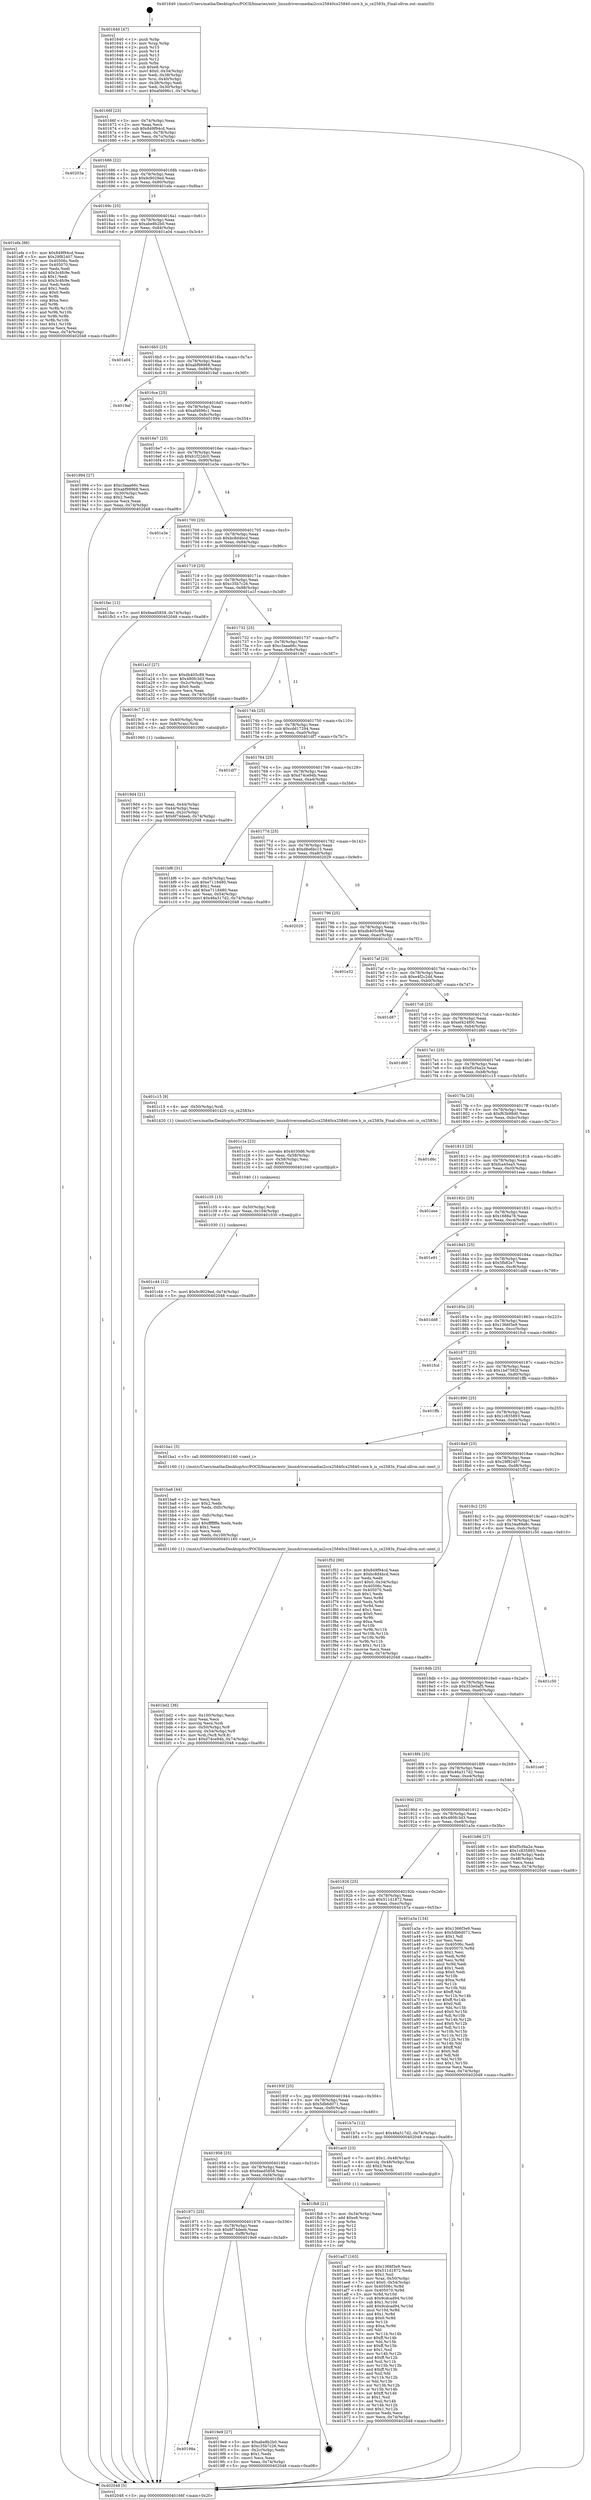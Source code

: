 digraph "0x401640" {
  label = "0x401640 (/mnt/c/Users/mathe/Desktop/tcc/POCII/binaries/extr_linuxdriversmediai2ccx25840cx25840-core.h_is_cx2583x_Final-ollvm.out::main(0))"
  labelloc = "t"
  node[shape=record]

  Entry [label="",width=0.3,height=0.3,shape=circle,fillcolor=black,style=filled]
  "0x40166f" [label="{
     0x40166f [23]\l
     | [instrs]\l
     &nbsp;&nbsp;0x40166f \<+3\>: mov -0x74(%rbp),%eax\l
     &nbsp;&nbsp;0x401672 \<+2\>: mov %eax,%ecx\l
     &nbsp;&nbsp;0x401674 \<+6\>: sub $0x849f94cd,%ecx\l
     &nbsp;&nbsp;0x40167a \<+3\>: mov %eax,-0x78(%rbp)\l
     &nbsp;&nbsp;0x40167d \<+3\>: mov %ecx,-0x7c(%rbp)\l
     &nbsp;&nbsp;0x401680 \<+6\>: je 000000000040203a \<main+0x9fa\>\l
  }"]
  "0x40203a" [label="{
     0x40203a\l
  }", style=dashed]
  "0x401686" [label="{
     0x401686 [22]\l
     | [instrs]\l
     &nbsp;&nbsp;0x401686 \<+5\>: jmp 000000000040168b \<main+0x4b\>\l
     &nbsp;&nbsp;0x40168b \<+3\>: mov -0x78(%rbp),%eax\l
     &nbsp;&nbsp;0x40168e \<+5\>: sub $0x9c9029ed,%eax\l
     &nbsp;&nbsp;0x401693 \<+3\>: mov %eax,-0x80(%rbp)\l
     &nbsp;&nbsp;0x401696 \<+6\>: je 0000000000401efa \<main+0x8ba\>\l
  }"]
  Exit [label="",width=0.3,height=0.3,shape=circle,fillcolor=black,style=filled,peripheries=2]
  "0x401efa" [label="{
     0x401efa [88]\l
     | [instrs]\l
     &nbsp;&nbsp;0x401efa \<+5\>: mov $0x849f94cd,%eax\l
     &nbsp;&nbsp;0x401eff \<+5\>: mov $0x29f82407,%ecx\l
     &nbsp;&nbsp;0x401f04 \<+7\>: mov 0x40506c,%edx\l
     &nbsp;&nbsp;0x401f0b \<+7\>: mov 0x405070,%esi\l
     &nbsp;&nbsp;0x401f12 \<+2\>: mov %edx,%edi\l
     &nbsp;&nbsp;0x401f14 \<+6\>: add $0x3c4fc9e,%edi\l
     &nbsp;&nbsp;0x401f1a \<+3\>: sub $0x1,%edi\l
     &nbsp;&nbsp;0x401f1d \<+6\>: sub $0x3c4fc9e,%edi\l
     &nbsp;&nbsp;0x401f23 \<+3\>: imul %edi,%edx\l
     &nbsp;&nbsp;0x401f26 \<+3\>: and $0x1,%edx\l
     &nbsp;&nbsp;0x401f29 \<+3\>: cmp $0x0,%edx\l
     &nbsp;&nbsp;0x401f2c \<+4\>: sete %r8b\l
     &nbsp;&nbsp;0x401f30 \<+3\>: cmp $0xa,%esi\l
     &nbsp;&nbsp;0x401f33 \<+4\>: setl %r9b\l
     &nbsp;&nbsp;0x401f37 \<+3\>: mov %r8b,%r10b\l
     &nbsp;&nbsp;0x401f3a \<+3\>: and %r9b,%r10b\l
     &nbsp;&nbsp;0x401f3d \<+3\>: xor %r9b,%r8b\l
     &nbsp;&nbsp;0x401f40 \<+3\>: or %r8b,%r10b\l
     &nbsp;&nbsp;0x401f43 \<+4\>: test $0x1,%r10b\l
     &nbsp;&nbsp;0x401f47 \<+3\>: cmovne %ecx,%eax\l
     &nbsp;&nbsp;0x401f4a \<+3\>: mov %eax,-0x74(%rbp)\l
     &nbsp;&nbsp;0x401f4d \<+5\>: jmp 0000000000402048 \<main+0xa08\>\l
  }"]
  "0x40169c" [label="{
     0x40169c [25]\l
     | [instrs]\l
     &nbsp;&nbsp;0x40169c \<+5\>: jmp 00000000004016a1 \<main+0x61\>\l
     &nbsp;&nbsp;0x4016a1 \<+3\>: mov -0x78(%rbp),%eax\l
     &nbsp;&nbsp;0x4016a4 \<+5\>: sub $0xabe8b2b0,%eax\l
     &nbsp;&nbsp;0x4016a9 \<+6\>: mov %eax,-0x84(%rbp)\l
     &nbsp;&nbsp;0x4016af \<+6\>: je 0000000000401a04 \<main+0x3c4\>\l
  }"]
  "0x401c44" [label="{
     0x401c44 [12]\l
     | [instrs]\l
     &nbsp;&nbsp;0x401c44 \<+7\>: movl $0x9c9029ed,-0x74(%rbp)\l
     &nbsp;&nbsp;0x401c4b \<+5\>: jmp 0000000000402048 \<main+0xa08\>\l
  }"]
  "0x401a04" [label="{
     0x401a04\l
  }", style=dashed]
  "0x4016b5" [label="{
     0x4016b5 [25]\l
     | [instrs]\l
     &nbsp;&nbsp;0x4016b5 \<+5\>: jmp 00000000004016ba \<main+0x7a\>\l
     &nbsp;&nbsp;0x4016ba \<+3\>: mov -0x78(%rbp),%eax\l
     &nbsp;&nbsp;0x4016bd \<+5\>: sub $0xabf98968,%eax\l
     &nbsp;&nbsp;0x4016c2 \<+6\>: mov %eax,-0x88(%rbp)\l
     &nbsp;&nbsp;0x4016c8 \<+6\>: je 00000000004019af \<main+0x36f\>\l
  }"]
  "0x401c35" [label="{
     0x401c35 [15]\l
     | [instrs]\l
     &nbsp;&nbsp;0x401c35 \<+4\>: mov -0x50(%rbp),%rdi\l
     &nbsp;&nbsp;0x401c39 \<+6\>: mov %eax,-0x104(%rbp)\l
     &nbsp;&nbsp;0x401c3f \<+5\>: call 0000000000401030 \<free@plt\>\l
     | [calls]\l
     &nbsp;&nbsp;0x401030 \{1\} (unknown)\l
  }"]
  "0x4019af" [label="{
     0x4019af\l
  }", style=dashed]
  "0x4016ce" [label="{
     0x4016ce [25]\l
     | [instrs]\l
     &nbsp;&nbsp;0x4016ce \<+5\>: jmp 00000000004016d3 \<main+0x93\>\l
     &nbsp;&nbsp;0x4016d3 \<+3\>: mov -0x78(%rbp),%eax\l
     &nbsp;&nbsp;0x4016d6 \<+5\>: sub $0xaf4696c1,%eax\l
     &nbsp;&nbsp;0x4016db \<+6\>: mov %eax,-0x8c(%rbp)\l
     &nbsp;&nbsp;0x4016e1 \<+6\>: je 0000000000401994 \<main+0x354\>\l
  }"]
  "0x401c1e" [label="{
     0x401c1e [23]\l
     | [instrs]\l
     &nbsp;&nbsp;0x401c1e \<+10\>: movabs $0x4030d6,%rdi\l
     &nbsp;&nbsp;0x401c28 \<+3\>: mov %eax,-0x58(%rbp)\l
     &nbsp;&nbsp;0x401c2b \<+3\>: mov -0x58(%rbp),%esi\l
     &nbsp;&nbsp;0x401c2e \<+2\>: mov $0x0,%al\l
     &nbsp;&nbsp;0x401c30 \<+5\>: call 0000000000401040 \<printf@plt\>\l
     | [calls]\l
     &nbsp;&nbsp;0x401040 \{1\} (unknown)\l
  }"]
  "0x401994" [label="{
     0x401994 [27]\l
     | [instrs]\l
     &nbsp;&nbsp;0x401994 \<+5\>: mov $0xc3aaa66c,%eax\l
     &nbsp;&nbsp;0x401999 \<+5\>: mov $0xabf98968,%ecx\l
     &nbsp;&nbsp;0x40199e \<+3\>: mov -0x30(%rbp),%edx\l
     &nbsp;&nbsp;0x4019a1 \<+3\>: cmp $0x2,%edx\l
     &nbsp;&nbsp;0x4019a4 \<+3\>: cmovne %ecx,%eax\l
     &nbsp;&nbsp;0x4019a7 \<+3\>: mov %eax,-0x74(%rbp)\l
     &nbsp;&nbsp;0x4019aa \<+5\>: jmp 0000000000402048 \<main+0xa08\>\l
  }"]
  "0x4016e7" [label="{
     0x4016e7 [25]\l
     | [instrs]\l
     &nbsp;&nbsp;0x4016e7 \<+5\>: jmp 00000000004016ec \<main+0xac\>\l
     &nbsp;&nbsp;0x4016ec \<+3\>: mov -0x78(%rbp),%eax\l
     &nbsp;&nbsp;0x4016ef \<+5\>: sub $0xb1f22dc0,%eax\l
     &nbsp;&nbsp;0x4016f4 \<+6\>: mov %eax,-0x90(%rbp)\l
     &nbsp;&nbsp;0x4016fa \<+6\>: je 0000000000401e3e \<main+0x7fe\>\l
  }"]
  "0x402048" [label="{
     0x402048 [5]\l
     | [instrs]\l
     &nbsp;&nbsp;0x402048 \<+5\>: jmp 000000000040166f \<main+0x2f\>\l
  }"]
  "0x401640" [label="{
     0x401640 [47]\l
     | [instrs]\l
     &nbsp;&nbsp;0x401640 \<+1\>: push %rbp\l
     &nbsp;&nbsp;0x401641 \<+3\>: mov %rsp,%rbp\l
     &nbsp;&nbsp;0x401644 \<+2\>: push %r15\l
     &nbsp;&nbsp;0x401646 \<+2\>: push %r14\l
     &nbsp;&nbsp;0x401648 \<+2\>: push %r13\l
     &nbsp;&nbsp;0x40164a \<+2\>: push %r12\l
     &nbsp;&nbsp;0x40164c \<+1\>: push %rbx\l
     &nbsp;&nbsp;0x40164d \<+7\>: sub $0xe8,%rsp\l
     &nbsp;&nbsp;0x401654 \<+7\>: movl $0x0,-0x34(%rbp)\l
     &nbsp;&nbsp;0x40165b \<+3\>: mov %edi,-0x38(%rbp)\l
     &nbsp;&nbsp;0x40165e \<+4\>: mov %rsi,-0x40(%rbp)\l
     &nbsp;&nbsp;0x401662 \<+3\>: mov -0x38(%rbp),%edi\l
     &nbsp;&nbsp;0x401665 \<+3\>: mov %edi,-0x30(%rbp)\l
     &nbsp;&nbsp;0x401668 \<+7\>: movl $0xaf4696c1,-0x74(%rbp)\l
  }"]
  "0x401bd2" [label="{
     0x401bd2 [36]\l
     | [instrs]\l
     &nbsp;&nbsp;0x401bd2 \<+6\>: mov -0x100(%rbp),%ecx\l
     &nbsp;&nbsp;0x401bd8 \<+3\>: imul %eax,%ecx\l
     &nbsp;&nbsp;0x401bdb \<+3\>: movslq %ecx,%rdi\l
     &nbsp;&nbsp;0x401bde \<+4\>: mov -0x50(%rbp),%r8\l
     &nbsp;&nbsp;0x401be2 \<+4\>: movslq -0x54(%rbp),%r9\l
     &nbsp;&nbsp;0x401be6 \<+4\>: mov %rdi,(%r8,%r9,8)\l
     &nbsp;&nbsp;0x401bea \<+7\>: movl $0xd74ce94b,-0x74(%rbp)\l
     &nbsp;&nbsp;0x401bf1 \<+5\>: jmp 0000000000402048 \<main+0xa08\>\l
  }"]
  "0x401e3e" [label="{
     0x401e3e\l
  }", style=dashed]
  "0x401700" [label="{
     0x401700 [25]\l
     | [instrs]\l
     &nbsp;&nbsp;0x401700 \<+5\>: jmp 0000000000401705 \<main+0xc5\>\l
     &nbsp;&nbsp;0x401705 \<+3\>: mov -0x78(%rbp),%eax\l
     &nbsp;&nbsp;0x401708 \<+5\>: sub $0xbc8d4bcd,%eax\l
     &nbsp;&nbsp;0x40170d \<+6\>: mov %eax,-0x94(%rbp)\l
     &nbsp;&nbsp;0x401713 \<+6\>: je 0000000000401fac \<main+0x96c\>\l
  }"]
  "0x401ba6" [label="{
     0x401ba6 [44]\l
     | [instrs]\l
     &nbsp;&nbsp;0x401ba6 \<+2\>: xor %ecx,%ecx\l
     &nbsp;&nbsp;0x401ba8 \<+5\>: mov $0x2,%edx\l
     &nbsp;&nbsp;0x401bad \<+6\>: mov %edx,-0xfc(%rbp)\l
     &nbsp;&nbsp;0x401bb3 \<+1\>: cltd\l
     &nbsp;&nbsp;0x401bb4 \<+6\>: mov -0xfc(%rbp),%esi\l
     &nbsp;&nbsp;0x401bba \<+2\>: idiv %esi\l
     &nbsp;&nbsp;0x401bbc \<+6\>: imul $0xfffffffe,%edx,%edx\l
     &nbsp;&nbsp;0x401bc2 \<+3\>: sub $0x1,%ecx\l
     &nbsp;&nbsp;0x401bc5 \<+2\>: sub %ecx,%edx\l
     &nbsp;&nbsp;0x401bc7 \<+6\>: mov %edx,-0x100(%rbp)\l
     &nbsp;&nbsp;0x401bcd \<+5\>: call 0000000000401160 \<next_i\>\l
     | [calls]\l
     &nbsp;&nbsp;0x401160 \{1\} (/mnt/c/Users/mathe/Desktop/tcc/POCII/binaries/extr_linuxdriversmediai2ccx25840cx25840-core.h_is_cx2583x_Final-ollvm.out::next_i)\l
  }"]
  "0x401fac" [label="{
     0x401fac [12]\l
     | [instrs]\l
     &nbsp;&nbsp;0x401fac \<+7\>: movl $0x6eed5858,-0x74(%rbp)\l
     &nbsp;&nbsp;0x401fb3 \<+5\>: jmp 0000000000402048 \<main+0xa08\>\l
  }"]
  "0x401719" [label="{
     0x401719 [25]\l
     | [instrs]\l
     &nbsp;&nbsp;0x401719 \<+5\>: jmp 000000000040171e \<main+0xde\>\l
     &nbsp;&nbsp;0x40171e \<+3\>: mov -0x78(%rbp),%eax\l
     &nbsp;&nbsp;0x401721 \<+5\>: sub $0xc35b7c26,%eax\l
     &nbsp;&nbsp;0x401726 \<+6\>: mov %eax,-0x98(%rbp)\l
     &nbsp;&nbsp;0x40172c \<+6\>: je 0000000000401a1f \<main+0x3df\>\l
  }"]
  "0x401ad7" [label="{
     0x401ad7 [163]\l
     | [instrs]\l
     &nbsp;&nbsp;0x401ad7 \<+5\>: mov $0x1366f3e9,%ecx\l
     &nbsp;&nbsp;0x401adc \<+5\>: mov $0x511d1872,%edx\l
     &nbsp;&nbsp;0x401ae1 \<+3\>: mov $0x1,%sil\l
     &nbsp;&nbsp;0x401ae4 \<+4\>: mov %rax,-0x50(%rbp)\l
     &nbsp;&nbsp;0x401ae8 \<+7\>: movl $0x0,-0x54(%rbp)\l
     &nbsp;&nbsp;0x401aef \<+8\>: mov 0x40506c,%r8d\l
     &nbsp;&nbsp;0x401af7 \<+8\>: mov 0x405070,%r9d\l
     &nbsp;&nbsp;0x401aff \<+3\>: mov %r8d,%r10d\l
     &nbsp;&nbsp;0x401b02 \<+7\>: sub $0x9cdcad94,%r10d\l
     &nbsp;&nbsp;0x401b09 \<+4\>: sub $0x1,%r10d\l
     &nbsp;&nbsp;0x401b0d \<+7\>: add $0x9cdcad94,%r10d\l
     &nbsp;&nbsp;0x401b14 \<+4\>: imul %r10d,%r8d\l
     &nbsp;&nbsp;0x401b18 \<+4\>: and $0x1,%r8d\l
     &nbsp;&nbsp;0x401b1c \<+4\>: cmp $0x0,%r8d\l
     &nbsp;&nbsp;0x401b20 \<+4\>: sete %r11b\l
     &nbsp;&nbsp;0x401b24 \<+4\>: cmp $0xa,%r9d\l
     &nbsp;&nbsp;0x401b28 \<+3\>: setl %bl\l
     &nbsp;&nbsp;0x401b2b \<+3\>: mov %r11b,%r14b\l
     &nbsp;&nbsp;0x401b2e \<+4\>: xor $0xff,%r14b\l
     &nbsp;&nbsp;0x401b32 \<+3\>: mov %bl,%r15b\l
     &nbsp;&nbsp;0x401b35 \<+4\>: xor $0xff,%r15b\l
     &nbsp;&nbsp;0x401b39 \<+4\>: xor $0x1,%sil\l
     &nbsp;&nbsp;0x401b3d \<+3\>: mov %r14b,%r12b\l
     &nbsp;&nbsp;0x401b40 \<+4\>: and $0xff,%r12b\l
     &nbsp;&nbsp;0x401b44 \<+3\>: and %sil,%r11b\l
     &nbsp;&nbsp;0x401b47 \<+3\>: mov %r15b,%r13b\l
     &nbsp;&nbsp;0x401b4a \<+4\>: and $0xff,%r13b\l
     &nbsp;&nbsp;0x401b4e \<+3\>: and %sil,%bl\l
     &nbsp;&nbsp;0x401b51 \<+3\>: or %r11b,%r12b\l
     &nbsp;&nbsp;0x401b54 \<+3\>: or %bl,%r13b\l
     &nbsp;&nbsp;0x401b57 \<+3\>: xor %r13b,%r12b\l
     &nbsp;&nbsp;0x401b5a \<+3\>: or %r15b,%r14b\l
     &nbsp;&nbsp;0x401b5d \<+4\>: xor $0xff,%r14b\l
     &nbsp;&nbsp;0x401b61 \<+4\>: or $0x1,%sil\l
     &nbsp;&nbsp;0x401b65 \<+3\>: and %sil,%r14b\l
     &nbsp;&nbsp;0x401b68 \<+3\>: or %r14b,%r12b\l
     &nbsp;&nbsp;0x401b6b \<+4\>: test $0x1,%r12b\l
     &nbsp;&nbsp;0x401b6f \<+3\>: cmovne %edx,%ecx\l
     &nbsp;&nbsp;0x401b72 \<+3\>: mov %ecx,-0x74(%rbp)\l
     &nbsp;&nbsp;0x401b75 \<+5\>: jmp 0000000000402048 \<main+0xa08\>\l
  }"]
  "0x401a1f" [label="{
     0x401a1f [27]\l
     | [instrs]\l
     &nbsp;&nbsp;0x401a1f \<+5\>: mov $0xdb405c89,%eax\l
     &nbsp;&nbsp;0x401a24 \<+5\>: mov $0x480fc3d3,%ecx\l
     &nbsp;&nbsp;0x401a29 \<+3\>: mov -0x2c(%rbp),%edx\l
     &nbsp;&nbsp;0x401a2c \<+3\>: cmp $0x0,%edx\l
     &nbsp;&nbsp;0x401a2f \<+3\>: cmove %ecx,%eax\l
     &nbsp;&nbsp;0x401a32 \<+3\>: mov %eax,-0x74(%rbp)\l
     &nbsp;&nbsp;0x401a35 \<+5\>: jmp 0000000000402048 \<main+0xa08\>\l
  }"]
  "0x401732" [label="{
     0x401732 [25]\l
     | [instrs]\l
     &nbsp;&nbsp;0x401732 \<+5\>: jmp 0000000000401737 \<main+0xf7\>\l
     &nbsp;&nbsp;0x401737 \<+3\>: mov -0x78(%rbp),%eax\l
     &nbsp;&nbsp;0x40173a \<+5\>: sub $0xc3aaa66c,%eax\l
     &nbsp;&nbsp;0x40173f \<+6\>: mov %eax,-0x9c(%rbp)\l
     &nbsp;&nbsp;0x401745 \<+6\>: je 00000000004019c7 \<main+0x387\>\l
  }"]
  "0x40198a" [label="{
     0x40198a\l
  }", style=dashed]
  "0x4019c7" [label="{
     0x4019c7 [13]\l
     | [instrs]\l
     &nbsp;&nbsp;0x4019c7 \<+4\>: mov -0x40(%rbp),%rax\l
     &nbsp;&nbsp;0x4019cb \<+4\>: mov 0x8(%rax),%rdi\l
     &nbsp;&nbsp;0x4019cf \<+5\>: call 0000000000401060 \<atoi@plt\>\l
     | [calls]\l
     &nbsp;&nbsp;0x401060 \{1\} (unknown)\l
  }"]
  "0x40174b" [label="{
     0x40174b [25]\l
     | [instrs]\l
     &nbsp;&nbsp;0x40174b \<+5\>: jmp 0000000000401750 \<main+0x110\>\l
     &nbsp;&nbsp;0x401750 \<+3\>: mov -0x78(%rbp),%eax\l
     &nbsp;&nbsp;0x401753 \<+5\>: sub $0xcdd17294,%eax\l
     &nbsp;&nbsp;0x401758 \<+6\>: mov %eax,-0xa0(%rbp)\l
     &nbsp;&nbsp;0x40175e \<+6\>: je 0000000000401df7 \<main+0x7b7\>\l
  }"]
  "0x4019d4" [label="{
     0x4019d4 [21]\l
     | [instrs]\l
     &nbsp;&nbsp;0x4019d4 \<+3\>: mov %eax,-0x44(%rbp)\l
     &nbsp;&nbsp;0x4019d7 \<+3\>: mov -0x44(%rbp),%eax\l
     &nbsp;&nbsp;0x4019da \<+3\>: mov %eax,-0x2c(%rbp)\l
     &nbsp;&nbsp;0x4019dd \<+7\>: movl $0x6f74deeb,-0x74(%rbp)\l
     &nbsp;&nbsp;0x4019e4 \<+5\>: jmp 0000000000402048 \<main+0xa08\>\l
  }"]
  "0x4019e9" [label="{
     0x4019e9 [27]\l
     | [instrs]\l
     &nbsp;&nbsp;0x4019e9 \<+5\>: mov $0xabe8b2b0,%eax\l
     &nbsp;&nbsp;0x4019ee \<+5\>: mov $0xc35b7c26,%ecx\l
     &nbsp;&nbsp;0x4019f3 \<+3\>: mov -0x2c(%rbp),%edx\l
     &nbsp;&nbsp;0x4019f6 \<+3\>: cmp $0x1,%edx\l
     &nbsp;&nbsp;0x4019f9 \<+3\>: cmovl %ecx,%eax\l
     &nbsp;&nbsp;0x4019fc \<+3\>: mov %eax,-0x74(%rbp)\l
     &nbsp;&nbsp;0x4019ff \<+5\>: jmp 0000000000402048 \<main+0xa08\>\l
  }"]
  "0x401df7" [label="{
     0x401df7\l
  }", style=dashed]
  "0x401764" [label="{
     0x401764 [25]\l
     | [instrs]\l
     &nbsp;&nbsp;0x401764 \<+5\>: jmp 0000000000401769 \<main+0x129\>\l
     &nbsp;&nbsp;0x401769 \<+3\>: mov -0x78(%rbp),%eax\l
     &nbsp;&nbsp;0x40176c \<+5\>: sub $0xd74ce94b,%eax\l
     &nbsp;&nbsp;0x401771 \<+6\>: mov %eax,-0xa4(%rbp)\l
     &nbsp;&nbsp;0x401777 \<+6\>: je 0000000000401bf6 \<main+0x5b6\>\l
  }"]
  "0x401971" [label="{
     0x401971 [25]\l
     | [instrs]\l
     &nbsp;&nbsp;0x401971 \<+5\>: jmp 0000000000401976 \<main+0x336\>\l
     &nbsp;&nbsp;0x401976 \<+3\>: mov -0x78(%rbp),%eax\l
     &nbsp;&nbsp;0x401979 \<+5\>: sub $0x6f74deeb,%eax\l
     &nbsp;&nbsp;0x40197e \<+6\>: mov %eax,-0xf8(%rbp)\l
     &nbsp;&nbsp;0x401984 \<+6\>: je 00000000004019e9 \<main+0x3a9\>\l
  }"]
  "0x401bf6" [label="{
     0x401bf6 [31]\l
     | [instrs]\l
     &nbsp;&nbsp;0x401bf6 \<+3\>: mov -0x54(%rbp),%eax\l
     &nbsp;&nbsp;0x401bf9 \<+5\>: sub $0xe7118480,%eax\l
     &nbsp;&nbsp;0x401bfe \<+3\>: add $0x1,%eax\l
     &nbsp;&nbsp;0x401c01 \<+5\>: add $0xe7118480,%eax\l
     &nbsp;&nbsp;0x401c06 \<+3\>: mov %eax,-0x54(%rbp)\l
     &nbsp;&nbsp;0x401c09 \<+7\>: movl $0x46a317d2,-0x74(%rbp)\l
     &nbsp;&nbsp;0x401c10 \<+5\>: jmp 0000000000402048 \<main+0xa08\>\l
  }"]
  "0x40177d" [label="{
     0x40177d [25]\l
     | [instrs]\l
     &nbsp;&nbsp;0x40177d \<+5\>: jmp 0000000000401782 \<main+0x142\>\l
     &nbsp;&nbsp;0x401782 \<+3\>: mov -0x78(%rbp),%eax\l
     &nbsp;&nbsp;0x401785 \<+5\>: sub $0xd8e6bc15,%eax\l
     &nbsp;&nbsp;0x40178a \<+6\>: mov %eax,-0xa8(%rbp)\l
     &nbsp;&nbsp;0x401790 \<+6\>: je 0000000000402029 \<main+0x9e9\>\l
  }"]
  "0x401fb8" [label="{
     0x401fb8 [21]\l
     | [instrs]\l
     &nbsp;&nbsp;0x401fb8 \<+3\>: mov -0x34(%rbp),%eax\l
     &nbsp;&nbsp;0x401fbb \<+7\>: add $0xe8,%rsp\l
     &nbsp;&nbsp;0x401fc2 \<+1\>: pop %rbx\l
     &nbsp;&nbsp;0x401fc3 \<+2\>: pop %r12\l
     &nbsp;&nbsp;0x401fc5 \<+2\>: pop %r13\l
     &nbsp;&nbsp;0x401fc7 \<+2\>: pop %r14\l
     &nbsp;&nbsp;0x401fc9 \<+2\>: pop %r15\l
     &nbsp;&nbsp;0x401fcb \<+1\>: pop %rbp\l
     &nbsp;&nbsp;0x401fcc \<+1\>: ret\l
  }"]
  "0x402029" [label="{
     0x402029\l
  }", style=dashed]
  "0x401796" [label="{
     0x401796 [25]\l
     | [instrs]\l
     &nbsp;&nbsp;0x401796 \<+5\>: jmp 000000000040179b \<main+0x15b\>\l
     &nbsp;&nbsp;0x40179b \<+3\>: mov -0x78(%rbp),%eax\l
     &nbsp;&nbsp;0x40179e \<+5\>: sub $0xdb405c89,%eax\l
     &nbsp;&nbsp;0x4017a3 \<+6\>: mov %eax,-0xac(%rbp)\l
     &nbsp;&nbsp;0x4017a9 \<+6\>: je 0000000000401e32 \<main+0x7f2\>\l
  }"]
  "0x401958" [label="{
     0x401958 [25]\l
     | [instrs]\l
     &nbsp;&nbsp;0x401958 \<+5\>: jmp 000000000040195d \<main+0x31d\>\l
     &nbsp;&nbsp;0x40195d \<+3\>: mov -0x78(%rbp),%eax\l
     &nbsp;&nbsp;0x401960 \<+5\>: sub $0x6eed5858,%eax\l
     &nbsp;&nbsp;0x401965 \<+6\>: mov %eax,-0xf4(%rbp)\l
     &nbsp;&nbsp;0x40196b \<+6\>: je 0000000000401fb8 \<main+0x978\>\l
  }"]
  "0x401e32" [label="{
     0x401e32\l
  }", style=dashed]
  "0x4017af" [label="{
     0x4017af [25]\l
     | [instrs]\l
     &nbsp;&nbsp;0x4017af \<+5\>: jmp 00000000004017b4 \<main+0x174\>\l
     &nbsp;&nbsp;0x4017b4 \<+3\>: mov -0x78(%rbp),%eax\l
     &nbsp;&nbsp;0x4017b7 \<+5\>: sub $0xe4f2c2dd,%eax\l
     &nbsp;&nbsp;0x4017bc \<+6\>: mov %eax,-0xb0(%rbp)\l
     &nbsp;&nbsp;0x4017c2 \<+6\>: je 0000000000401d87 \<main+0x747\>\l
  }"]
  "0x401ac0" [label="{
     0x401ac0 [23]\l
     | [instrs]\l
     &nbsp;&nbsp;0x401ac0 \<+7\>: movl $0x1,-0x48(%rbp)\l
     &nbsp;&nbsp;0x401ac7 \<+4\>: movslq -0x48(%rbp),%rax\l
     &nbsp;&nbsp;0x401acb \<+4\>: shl $0x3,%rax\l
     &nbsp;&nbsp;0x401acf \<+3\>: mov %rax,%rdi\l
     &nbsp;&nbsp;0x401ad2 \<+5\>: call 0000000000401050 \<malloc@plt\>\l
     | [calls]\l
     &nbsp;&nbsp;0x401050 \{1\} (unknown)\l
  }"]
  "0x401d87" [label="{
     0x401d87\l
  }", style=dashed]
  "0x4017c8" [label="{
     0x4017c8 [25]\l
     | [instrs]\l
     &nbsp;&nbsp;0x4017c8 \<+5\>: jmp 00000000004017cd \<main+0x18d\>\l
     &nbsp;&nbsp;0x4017cd \<+3\>: mov -0x78(%rbp),%eax\l
     &nbsp;&nbsp;0x4017d0 \<+5\>: sub $0xef424f00,%eax\l
     &nbsp;&nbsp;0x4017d5 \<+6\>: mov %eax,-0xb4(%rbp)\l
     &nbsp;&nbsp;0x4017db \<+6\>: je 0000000000401d60 \<main+0x720\>\l
  }"]
  "0x40193f" [label="{
     0x40193f [25]\l
     | [instrs]\l
     &nbsp;&nbsp;0x40193f \<+5\>: jmp 0000000000401944 \<main+0x304\>\l
     &nbsp;&nbsp;0x401944 \<+3\>: mov -0x78(%rbp),%eax\l
     &nbsp;&nbsp;0x401947 \<+5\>: sub $0x5db6d071,%eax\l
     &nbsp;&nbsp;0x40194c \<+6\>: mov %eax,-0xf0(%rbp)\l
     &nbsp;&nbsp;0x401952 \<+6\>: je 0000000000401ac0 \<main+0x480\>\l
  }"]
  "0x401d60" [label="{
     0x401d60\l
  }", style=dashed]
  "0x4017e1" [label="{
     0x4017e1 [25]\l
     | [instrs]\l
     &nbsp;&nbsp;0x4017e1 \<+5\>: jmp 00000000004017e6 \<main+0x1a6\>\l
     &nbsp;&nbsp;0x4017e6 \<+3\>: mov -0x78(%rbp),%eax\l
     &nbsp;&nbsp;0x4017e9 \<+5\>: sub $0xf5cf4a2e,%eax\l
     &nbsp;&nbsp;0x4017ee \<+6\>: mov %eax,-0xb8(%rbp)\l
     &nbsp;&nbsp;0x4017f4 \<+6\>: je 0000000000401c15 \<main+0x5d5\>\l
  }"]
  "0x401b7a" [label="{
     0x401b7a [12]\l
     | [instrs]\l
     &nbsp;&nbsp;0x401b7a \<+7\>: movl $0x46a317d2,-0x74(%rbp)\l
     &nbsp;&nbsp;0x401b81 \<+5\>: jmp 0000000000402048 \<main+0xa08\>\l
  }"]
  "0x401c15" [label="{
     0x401c15 [9]\l
     | [instrs]\l
     &nbsp;&nbsp;0x401c15 \<+4\>: mov -0x50(%rbp),%rdi\l
     &nbsp;&nbsp;0x401c19 \<+5\>: call 0000000000401420 \<is_cx2583x\>\l
     | [calls]\l
     &nbsp;&nbsp;0x401420 \{1\} (/mnt/c/Users/mathe/Desktop/tcc/POCII/binaries/extr_linuxdriversmediai2ccx25840cx25840-core.h_is_cx2583x_Final-ollvm.out::is_cx2583x)\l
  }"]
  "0x4017fa" [label="{
     0x4017fa [25]\l
     | [instrs]\l
     &nbsp;&nbsp;0x4017fa \<+5\>: jmp 00000000004017ff \<main+0x1bf\>\l
     &nbsp;&nbsp;0x4017ff \<+3\>: mov -0x78(%rbp),%eax\l
     &nbsp;&nbsp;0x401802 \<+5\>: sub $0xf63b98d0,%eax\l
     &nbsp;&nbsp;0x401807 \<+6\>: mov %eax,-0xbc(%rbp)\l
     &nbsp;&nbsp;0x40180d \<+6\>: je 0000000000401d6c \<main+0x72c\>\l
  }"]
  "0x401926" [label="{
     0x401926 [25]\l
     | [instrs]\l
     &nbsp;&nbsp;0x401926 \<+5\>: jmp 000000000040192b \<main+0x2eb\>\l
     &nbsp;&nbsp;0x40192b \<+3\>: mov -0x78(%rbp),%eax\l
     &nbsp;&nbsp;0x40192e \<+5\>: sub $0x511d1872,%eax\l
     &nbsp;&nbsp;0x401933 \<+6\>: mov %eax,-0xec(%rbp)\l
     &nbsp;&nbsp;0x401939 \<+6\>: je 0000000000401b7a \<main+0x53a\>\l
  }"]
  "0x401d6c" [label="{
     0x401d6c\l
  }", style=dashed]
  "0x401813" [label="{
     0x401813 [25]\l
     | [instrs]\l
     &nbsp;&nbsp;0x401813 \<+5\>: jmp 0000000000401818 \<main+0x1d8\>\l
     &nbsp;&nbsp;0x401818 \<+3\>: mov -0x78(%rbp),%eax\l
     &nbsp;&nbsp;0x40181b \<+5\>: sub $0xfca45ea5,%eax\l
     &nbsp;&nbsp;0x401820 \<+6\>: mov %eax,-0xc0(%rbp)\l
     &nbsp;&nbsp;0x401826 \<+6\>: je 0000000000401eee \<main+0x8ae\>\l
  }"]
  "0x401a3a" [label="{
     0x401a3a [134]\l
     | [instrs]\l
     &nbsp;&nbsp;0x401a3a \<+5\>: mov $0x1366f3e9,%eax\l
     &nbsp;&nbsp;0x401a3f \<+5\>: mov $0x5db6d071,%ecx\l
     &nbsp;&nbsp;0x401a44 \<+2\>: mov $0x1,%dl\l
     &nbsp;&nbsp;0x401a46 \<+2\>: xor %esi,%esi\l
     &nbsp;&nbsp;0x401a48 \<+7\>: mov 0x40506c,%edi\l
     &nbsp;&nbsp;0x401a4f \<+8\>: mov 0x405070,%r8d\l
     &nbsp;&nbsp;0x401a57 \<+3\>: sub $0x1,%esi\l
     &nbsp;&nbsp;0x401a5a \<+3\>: mov %edi,%r9d\l
     &nbsp;&nbsp;0x401a5d \<+3\>: add %esi,%r9d\l
     &nbsp;&nbsp;0x401a60 \<+4\>: imul %r9d,%edi\l
     &nbsp;&nbsp;0x401a64 \<+3\>: and $0x1,%edi\l
     &nbsp;&nbsp;0x401a67 \<+3\>: cmp $0x0,%edi\l
     &nbsp;&nbsp;0x401a6a \<+4\>: sete %r10b\l
     &nbsp;&nbsp;0x401a6e \<+4\>: cmp $0xa,%r8d\l
     &nbsp;&nbsp;0x401a72 \<+4\>: setl %r11b\l
     &nbsp;&nbsp;0x401a76 \<+3\>: mov %r10b,%bl\l
     &nbsp;&nbsp;0x401a79 \<+3\>: xor $0xff,%bl\l
     &nbsp;&nbsp;0x401a7c \<+3\>: mov %r11b,%r14b\l
     &nbsp;&nbsp;0x401a7f \<+4\>: xor $0xff,%r14b\l
     &nbsp;&nbsp;0x401a83 \<+3\>: xor $0x0,%dl\l
     &nbsp;&nbsp;0x401a86 \<+3\>: mov %bl,%r15b\l
     &nbsp;&nbsp;0x401a89 \<+4\>: and $0x0,%r15b\l
     &nbsp;&nbsp;0x401a8d \<+3\>: and %dl,%r10b\l
     &nbsp;&nbsp;0x401a90 \<+3\>: mov %r14b,%r12b\l
     &nbsp;&nbsp;0x401a93 \<+4\>: and $0x0,%r12b\l
     &nbsp;&nbsp;0x401a97 \<+3\>: and %dl,%r11b\l
     &nbsp;&nbsp;0x401a9a \<+3\>: or %r10b,%r15b\l
     &nbsp;&nbsp;0x401a9d \<+3\>: or %r11b,%r12b\l
     &nbsp;&nbsp;0x401aa0 \<+3\>: xor %r12b,%r15b\l
     &nbsp;&nbsp;0x401aa3 \<+3\>: or %r14b,%bl\l
     &nbsp;&nbsp;0x401aa6 \<+3\>: xor $0xff,%bl\l
     &nbsp;&nbsp;0x401aa9 \<+3\>: or $0x0,%dl\l
     &nbsp;&nbsp;0x401aac \<+2\>: and %dl,%bl\l
     &nbsp;&nbsp;0x401aae \<+3\>: or %bl,%r15b\l
     &nbsp;&nbsp;0x401ab1 \<+4\>: test $0x1,%r15b\l
     &nbsp;&nbsp;0x401ab5 \<+3\>: cmovne %ecx,%eax\l
     &nbsp;&nbsp;0x401ab8 \<+3\>: mov %eax,-0x74(%rbp)\l
     &nbsp;&nbsp;0x401abb \<+5\>: jmp 0000000000402048 \<main+0xa08\>\l
  }"]
  "0x401eee" [label="{
     0x401eee\l
  }", style=dashed]
  "0x40182c" [label="{
     0x40182c [25]\l
     | [instrs]\l
     &nbsp;&nbsp;0x40182c \<+5\>: jmp 0000000000401831 \<main+0x1f1\>\l
     &nbsp;&nbsp;0x401831 \<+3\>: mov -0x78(%rbp),%eax\l
     &nbsp;&nbsp;0x401834 \<+5\>: sub $0x1688a76,%eax\l
     &nbsp;&nbsp;0x401839 \<+6\>: mov %eax,-0xc4(%rbp)\l
     &nbsp;&nbsp;0x40183f \<+6\>: je 0000000000401e91 \<main+0x851\>\l
  }"]
  "0x40190d" [label="{
     0x40190d [25]\l
     | [instrs]\l
     &nbsp;&nbsp;0x40190d \<+5\>: jmp 0000000000401912 \<main+0x2d2\>\l
     &nbsp;&nbsp;0x401912 \<+3\>: mov -0x78(%rbp),%eax\l
     &nbsp;&nbsp;0x401915 \<+5\>: sub $0x480fc3d3,%eax\l
     &nbsp;&nbsp;0x40191a \<+6\>: mov %eax,-0xe8(%rbp)\l
     &nbsp;&nbsp;0x401920 \<+6\>: je 0000000000401a3a \<main+0x3fa\>\l
  }"]
  "0x401e91" [label="{
     0x401e91\l
  }", style=dashed]
  "0x401845" [label="{
     0x401845 [25]\l
     | [instrs]\l
     &nbsp;&nbsp;0x401845 \<+5\>: jmp 000000000040184a \<main+0x20a\>\l
     &nbsp;&nbsp;0x40184a \<+3\>: mov -0x78(%rbp),%eax\l
     &nbsp;&nbsp;0x40184d \<+5\>: sub $0x5fb82e7,%eax\l
     &nbsp;&nbsp;0x401852 \<+6\>: mov %eax,-0xc8(%rbp)\l
     &nbsp;&nbsp;0x401858 \<+6\>: je 0000000000401dd8 \<main+0x798\>\l
  }"]
  "0x401b86" [label="{
     0x401b86 [27]\l
     | [instrs]\l
     &nbsp;&nbsp;0x401b86 \<+5\>: mov $0xf5cf4a2e,%eax\l
     &nbsp;&nbsp;0x401b8b \<+5\>: mov $0x1c835893,%ecx\l
     &nbsp;&nbsp;0x401b90 \<+3\>: mov -0x54(%rbp),%edx\l
     &nbsp;&nbsp;0x401b93 \<+3\>: cmp -0x48(%rbp),%edx\l
     &nbsp;&nbsp;0x401b96 \<+3\>: cmovl %ecx,%eax\l
     &nbsp;&nbsp;0x401b99 \<+3\>: mov %eax,-0x74(%rbp)\l
     &nbsp;&nbsp;0x401b9c \<+5\>: jmp 0000000000402048 \<main+0xa08\>\l
  }"]
  "0x401dd8" [label="{
     0x401dd8\l
  }", style=dashed]
  "0x40185e" [label="{
     0x40185e [25]\l
     | [instrs]\l
     &nbsp;&nbsp;0x40185e \<+5\>: jmp 0000000000401863 \<main+0x223\>\l
     &nbsp;&nbsp;0x401863 \<+3\>: mov -0x78(%rbp),%eax\l
     &nbsp;&nbsp;0x401866 \<+5\>: sub $0x1366f3e9,%eax\l
     &nbsp;&nbsp;0x40186b \<+6\>: mov %eax,-0xcc(%rbp)\l
     &nbsp;&nbsp;0x401871 \<+6\>: je 0000000000401fcd \<main+0x98d\>\l
  }"]
  "0x4018f4" [label="{
     0x4018f4 [25]\l
     | [instrs]\l
     &nbsp;&nbsp;0x4018f4 \<+5\>: jmp 00000000004018f9 \<main+0x2b9\>\l
     &nbsp;&nbsp;0x4018f9 \<+3\>: mov -0x78(%rbp),%eax\l
     &nbsp;&nbsp;0x4018fc \<+5\>: sub $0x46a317d2,%eax\l
     &nbsp;&nbsp;0x401901 \<+6\>: mov %eax,-0xe4(%rbp)\l
     &nbsp;&nbsp;0x401907 \<+6\>: je 0000000000401b86 \<main+0x546\>\l
  }"]
  "0x401fcd" [label="{
     0x401fcd\l
  }", style=dashed]
  "0x401877" [label="{
     0x401877 [25]\l
     | [instrs]\l
     &nbsp;&nbsp;0x401877 \<+5\>: jmp 000000000040187c \<main+0x23c\>\l
     &nbsp;&nbsp;0x40187c \<+3\>: mov -0x78(%rbp),%eax\l
     &nbsp;&nbsp;0x40187f \<+5\>: sub $0x1bd7582f,%eax\l
     &nbsp;&nbsp;0x401884 \<+6\>: mov %eax,-0xd0(%rbp)\l
     &nbsp;&nbsp;0x40188a \<+6\>: je 0000000000401ffb \<main+0x9bb\>\l
  }"]
  "0x401ce0" [label="{
     0x401ce0\l
  }", style=dashed]
  "0x401ffb" [label="{
     0x401ffb\l
  }", style=dashed]
  "0x401890" [label="{
     0x401890 [25]\l
     | [instrs]\l
     &nbsp;&nbsp;0x401890 \<+5\>: jmp 0000000000401895 \<main+0x255\>\l
     &nbsp;&nbsp;0x401895 \<+3\>: mov -0x78(%rbp),%eax\l
     &nbsp;&nbsp;0x401898 \<+5\>: sub $0x1c835893,%eax\l
     &nbsp;&nbsp;0x40189d \<+6\>: mov %eax,-0xd4(%rbp)\l
     &nbsp;&nbsp;0x4018a3 \<+6\>: je 0000000000401ba1 \<main+0x561\>\l
  }"]
  "0x4018db" [label="{
     0x4018db [25]\l
     | [instrs]\l
     &nbsp;&nbsp;0x4018db \<+5\>: jmp 00000000004018e0 \<main+0x2a0\>\l
     &nbsp;&nbsp;0x4018e0 \<+3\>: mov -0x78(%rbp),%eax\l
     &nbsp;&nbsp;0x4018e3 \<+5\>: sub $0x353e0af5,%eax\l
     &nbsp;&nbsp;0x4018e8 \<+6\>: mov %eax,-0xe0(%rbp)\l
     &nbsp;&nbsp;0x4018ee \<+6\>: je 0000000000401ce0 \<main+0x6a0\>\l
  }"]
  "0x401ba1" [label="{
     0x401ba1 [5]\l
     | [instrs]\l
     &nbsp;&nbsp;0x401ba1 \<+5\>: call 0000000000401160 \<next_i\>\l
     | [calls]\l
     &nbsp;&nbsp;0x401160 \{1\} (/mnt/c/Users/mathe/Desktop/tcc/POCII/binaries/extr_linuxdriversmediai2ccx25840cx25840-core.h_is_cx2583x_Final-ollvm.out::next_i)\l
  }"]
  "0x4018a9" [label="{
     0x4018a9 [25]\l
     | [instrs]\l
     &nbsp;&nbsp;0x4018a9 \<+5\>: jmp 00000000004018ae \<main+0x26e\>\l
     &nbsp;&nbsp;0x4018ae \<+3\>: mov -0x78(%rbp),%eax\l
     &nbsp;&nbsp;0x4018b1 \<+5\>: sub $0x29f82407,%eax\l
     &nbsp;&nbsp;0x4018b6 \<+6\>: mov %eax,-0xd8(%rbp)\l
     &nbsp;&nbsp;0x4018bc \<+6\>: je 0000000000401f52 \<main+0x912\>\l
  }"]
  "0x401c50" [label="{
     0x401c50\l
  }", style=dashed]
  "0x401f52" [label="{
     0x401f52 [90]\l
     | [instrs]\l
     &nbsp;&nbsp;0x401f52 \<+5\>: mov $0x849f94cd,%eax\l
     &nbsp;&nbsp;0x401f57 \<+5\>: mov $0xbc8d4bcd,%ecx\l
     &nbsp;&nbsp;0x401f5c \<+2\>: xor %edx,%edx\l
     &nbsp;&nbsp;0x401f5e \<+7\>: movl $0x0,-0x34(%rbp)\l
     &nbsp;&nbsp;0x401f65 \<+7\>: mov 0x40506c,%esi\l
     &nbsp;&nbsp;0x401f6c \<+7\>: mov 0x405070,%edi\l
     &nbsp;&nbsp;0x401f73 \<+3\>: sub $0x1,%edx\l
     &nbsp;&nbsp;0x401f76 \<+3\>: mov %esi,%r8d\l
     &nbsp;&nbsp;0x401f79 \<+3\>: add %edx,%r8d\l
     &nbsp;&nbsp;0x401f7c \<+4\>: imul %r8d,%esi\l
     &nbsp;&nbsp;0x401f80 \<+3\>: and $0x1,%esi\l
     &nbsp;&nbsp;0x401f83 \<+3\>: cmp $0x0,%esi\l
     &nbsp;&nbsp;0x401f86 \<+4\>: sete %r9b\l
     &nbsp;&nbsp;0x401f8a \<+3\>: cmp $0xa,%edi\l
     &nbsp;&nbsp;0x401f8d \<+4\>: setl %r10b\l
     &nbsp;&nbsp;0x401f91 \<+3\>: mov %r9b,%r11b\l
     &nbsp;&nbsp;0x401f94 \<+3\>: and %r10b,%r11b\l
     &nbsp;&nbsp;0x401f97 \<+3\>: xor %r10b,%r9b\l
     &nbsp;&nbsp;0x401f9a \<+3\>: or %r9b,%r11b\l
     &nbsp;&nbsp;0x401f9d \<+4\>: test $0x1,%r11b\l
     &nbsp;&nbsp;0x401fa1 \<+3\>: cmovne %ecx,%eax\l
     &nbsp;&nbsp;0x401fa4 \<+3\>: mov %eax,-0x74(%rbp)\l
     &nbsp;&nbsp;0x401fa7 \<+5\>: jmp 0000000000402048 \<main+0xa08\>\l
  }"]
  "0x4018c2" [label="{
     0x4018c2 [25]\l
     | [instrs]\l
     &nbsp;&nbsp;0x4018c2 \<+5\>: jmp 00000000004018c7 \<main+0x287\>\l
     &nbsp;&nbsp;0x4018c7 \<+3\>: mov -0x78(%rbp),%eax\l
     &nbsp;&nbsp;0x4018ca \<+5\>: sub $0x34a89a8c,%eax\l
     &nbsp;&nbsp;0x4018cf \<+6\>: mov %eax,-0xdc(%rbp)\l
     &nbsp;&nbsp;0x4018d5 \<+6\>: je 0000000000401c50 \<main+0x610\>\l
  }"]
  Entry -> "0x401640" [label=" 1"]
  "0x40166f" -> "0x40203a" [label=" 0"]
  "0x40166f" -> "0x401686" [label=" 16"]
  "0x401fb8" -> Exit [label=" 1"]
  "0x401686" -> "0x401efa" [label=" 1"]
  "0x401686" -> "0x40169c" [label=" 15"]
  "0x401fac" -> "0x402048" [label=" 1"]
  "0x40169c" -> "0x401a04" [label=" 0"]
  "0x40169c" -> "0x4016b5" [label=" 15"]
  "0x401f52" -> "0x402048" [label=" 1"]
  "0x4016b5" -> "0x4019af" [label=" 0"]
  "0x4016b5" -> "0x4016ce" [label=" 15"]
  "0x401efa" -> "0x402048" [label=" 1"]
  "0x4016ce" -> "0x401994" [label=" 1"]
  "0x4016ce" -> "0x4016e7" [label=" 14"]
  "0x401994" -> "0x402048" [label=" 1"]
  "0x401640" -> "0x40166f" [label=" 1"]
  "0x402048" -> "0x40166f" [label=" 15"]
  "0x401c44" -> "0x402048" [label=" 1"]
  "0x4016e7" -> "0x401e3e" [label=" 0"]
  "0x4016e7" -> "0x401700" [label=" 14"]
  "0x401c35" -> "0x401c44" [label=" 1"]
  "0x401700" -> "0x401fac" [label=" 1"]
  "0x401700" -> "0x401719" [label=" 13"]
  "0x401c1e" -> "0x401c35" [label=" 1"]
  "0x401719" -> "0x401a1f" [label=" 1"]
  "0x401719" -> "0x401732" [label=" 12"]
  "0x401c15" -> "0x401c1e" [label=" 1"]
  "0x401732" -> "0x4019c7" [label=" 1"]
  "0x401732" -> "0x40174b" [label=" 11"]
  "0x4019c7" -> "0x4019d4" [label=" 1"]
  "0x4019d4" -> "0x402048" [label=" 1"]
  "0x401bf6" -> "0x402048" [label=" 1"]
  "0x40174b" -> "0x401df7" [label=" 0"]
  "0x40174b" -> "0x401764" [label=" 11"]
  "0x401bd2" -> "0x402048" [label=" 1"]
  "0x401764" -> "0x401bf6" [label=" 1"]
  "0x401764" -> "0x40177d" [label=" 10"]
  "0x401ba1" -> "0x401ba6" [label=" 1"]
  "0x40177d" -> "0x402029" [label=" 0"]
  "0x40177d" -> "0x401796" [label=" 10"]
  "0x401b86" -> "0x402048" [label=" 2"]
  "0x401796" -> "0x401e32" [label=" 0"]
  "0x401796" -> "0x4017af" [label=" 10"]
  "0x401ad7" -> "0x402048" [label=" 1"]
  "0x4017af" -> "0x401d87" [label=" 0"]
  "0x4017af" -> "0x4017c8" [label=" 10"]
  "0x401ac0" -> "0x401ad7" [label=" 1"]
  "0x4017c8" -> "0x401d60" [label=" 0"]
  "0x4017c8" -> "0x4017e1" [label=" 10"]
  "0x401a1f" -> "0x402048" [label=" 1"]
  "0x4017e1" -> "0x401c15" [label=" 1"]
  "0x4017e1" -> "0x4017fa" [label=" 9"]
  "0x4019e9" -> "0x402048" [label=" 1"]
  "0x4017fa" -> "0x401d6c" [label=" 0"]
  "0x4017fa" -> "0x401813" [label=" 9"]
  "0x401971" -> "0x4019e9" [label=" 1"]
  "0x401813" -> "0x401eee" [label=" 0"]
  "0x401813" -> "0x40182c" [label=" 9"]
  "0x401ba6" -> "0x401bd2" [label=" 1"]
  "0x40182c" -> "0x401e91" [label=" 0"]
  "0x40182c" -> "0x401845" [label=" 9"]
  "0x401958" -> "0x401fb8" [label=" 1"]
  "0x401845" -> "0x401dd8" [label=" 0"]
  "0x401845" -> "0x40185e" [label=" 9"]
  "0x401b7a" -> "0x402048" [label=" 1"]
  "0x40185e" -> "0x401fcd" [label=" 0"]
  "0x40185e" -> "0x401877" [label=" 9"]
  "0x40193f" -> "0x401ac0" [label=" 1"]
  "0x401877" -> "0x401ffb" [label=" 0"]
  "0x401877" -> "0x401890" [label=" 9"]
  "0x401a3a" -> "0x402048" [label=" 1"]
  "0x401890" -> "0x401ba1" [label=" 1"]
  "0x401890" -> "0x4018a9" [label=" 8"]
  "0x401926" -> "0x401b7a" [label=" 1"]
  "0x4018a9" -> "0x401f52" [label=" 1"]
  "0x4018a9" -> "0x4018c2" [label=" 7"]
  "0x401971" -> "0x40198a" [label=" 0"]
  "0x4018c2" -> "0x401c50" [label=" 0"]
  "0x4018c2" -> "0x4018db" [label=" 7"]
  "0x401926" -> "0x40193f" [label=" 3"]
  "0x4018db" -> "0x401ce0" [label=" 0"]
  "0x4018db" -> "0x4018f4" [label=" 7"]
  "0x40193f" -> "0x401958" [label=" 2"]
  "0x4018f4" -> "0x401b86" [label=" 2"]
  "0x4018f4" -> "0x40190d" [label=" 5"]
  "0x401958" -> "0x401971" [label=" 1"]
  "0x40190d" -> "0x401a3a" [label=" 1"]
  "0x40190d" -> "0x401926" [label=" 4"]
}
